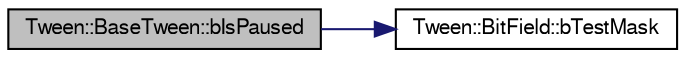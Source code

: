 digraph "Tween::BaseTween::bIsPaused"
{
  bgcolor="transparent";
  edge [fontname="FreeSans",fontsize="10",labelfontname="FreeSans",labelfontsize="10"];
  node [fontname="FreeSans",fontsize="10",shape=record];
  rankdir="LR";
  Node1 [label="Tween::BaseTween::bIsPaused",height=0.2,width=0.4,color="black", fillcolor="grey75", style="filled" fontcolor="black"];
  Node1 -> Node2 [color="midnightblue",fontsize="10",style="solid",fontname="FreeSans"];
  Node2 [label="Tween::BitField::bTestMask",height=0.2,width=0.4,color="black",URL="$dc/d42/classTween_1_1BitField.html#ae337c0285a888d03cbcd7c8cc8f99e24"];
}
